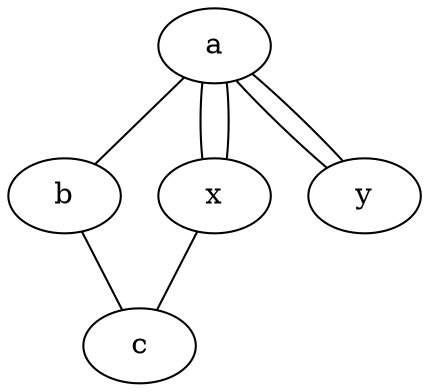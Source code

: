 graph test9223372036854775808 {
       a -- b -- c;
       a -- {x y};
       a -- {x y};
       x -- c [w=9.0,len=4294967297];
}

